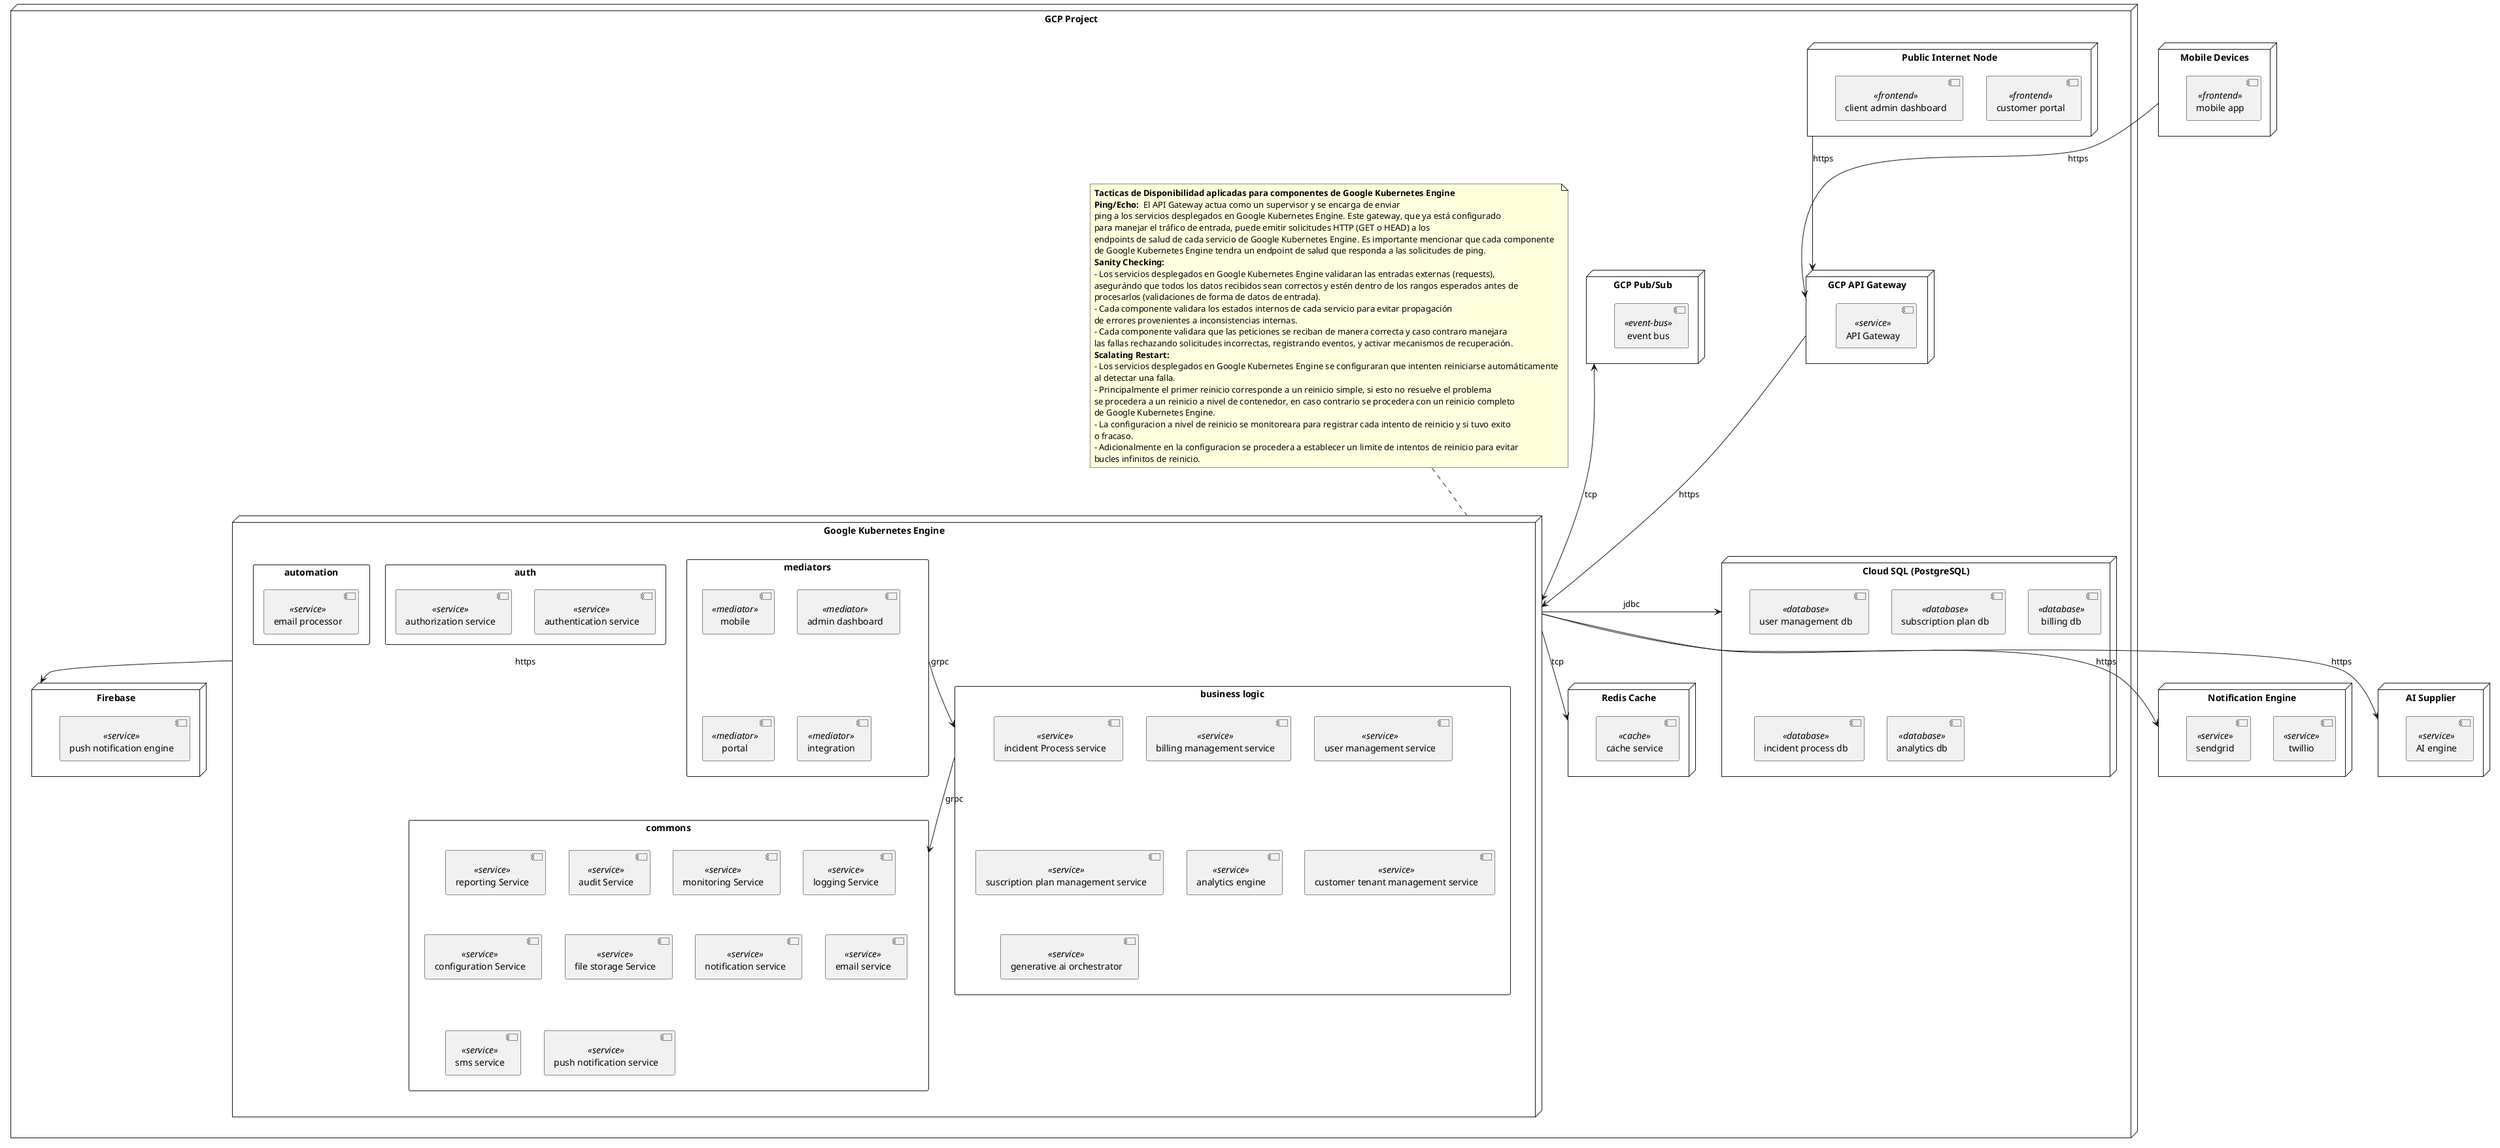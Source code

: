 @startuml deployment-diagram
skinparam packageStyle rectangle

node "GCP Project" {
    node "GCP API Gateway" {
        [API Gateway] <<service>>
    }

    node "Google Kubernetes Engine" {

        rectangle mediators {
            [mobile] <<mediator>>
            [admin dashboard] <<mediator>>
            [portal] <<mediator>>
            [integration] <<mediator>>
        }

        rectangle auth {
            [authentication service] <<service>>
            [authorization service] <<service>>
        }

        rectangle "business logic" {
            [incident Process service] <<service>>
            [billing management service] <<service>>
            [user management service] <<service>>
            [suscription plan management service] <<service>>
            [analytics engine] <<service>>
            [customer tenant management service] <<service>>
            [generative ai orchestrator] <<service>>
        }

        rectangle automation {
            [email processor] <<service>>
        }

        [mediators] -down-> [business logic] : grpc
        [business logic] -right-> [commons] : grpc

        rectangle commons {
            [reporting Service] <<service>>
            [audit Service] <<service>>
            [monitoring Service] <<service>>
            [logging Service] <<service>>
            [configuration Service] <<service>>
            [file storage Service] <<service>>

            [notification service] <<service>>
            [email service] <<service>>
            [sms service] <<service>>
            [push notification service] <<service>>
        }

        
        
    }

    note top of [Google Kubernetes Engine]
        **Tacticas de Disponibilidad aplicadas para componentes de Google Kubernetes Engine**
        **Ping/Echo: ** El API Gateway actua como un supervisor y se encarga de enviar
        ping a los servicios desplegados en Google Kubernetes Engine. Este gateway, que ya está configurado
        para manejar el tráfico de entrada, puede emitir solicitudes HTTP (GET o HEAD) a los
        endpoints de salud de cada servicio de Google Kubernetes Engine. Es importante mencionar que cada componente
        de Google Kubernetes Engine tendra un endpoint de salud que responda a las solicitudes de ping.
        **Sanity Checking: **
        - Los servicios desplegados en Google Kubernetes Engine validaran las entradas externas (requests),
        asegurándo que todos los datos recibidos sean correctos y estén dentro de los rangos esperados antes de
        procesarlos (validaciones de forma de datos de entrada).
        - Cada componente validara los estados internos de cada servicio para evitar propagación
        de errores provenientes a inconsistencias internas.
        - Cada componente validara que las peticiones se reciban de manera correcta y caso contraro manejara
        las fallas rechazando solicitudes incorrectas, registrando eventos, y activar mecanismos de recuperación.
        **Scalating Restart: **
        - Los servicios desplegados en Google Kubernetes Engine se configuraran que intenten reiniciarse automáticamente
        al detectar una falla.
        - Principalmente el primer reinicio corresponde a un reinicio simple, si esto no resuelve el problema
        se procedera a un reinicio a nivel de contenedor, en caso contrario se procedera con un reinicio completo
        de Google Kubernetes Engine.
        - La configuracion a nivel de reinicio se monitoreara para registrar cada intento de reinicio y si tuvo exito
        o fracaso.
        - Adicionalmente en la configuracion se procedera a establecer un limite de intentos de reinicio para evitar
        bucles infinitos de reinicio.
    end note

    node "Cloud SQL (PostgreSQL)" {
        [user management db] <<database>>
        [subscription plan db] <<database>>
        [billing db] <<database>>
        [incident process db] <<database>>

        [analytics db] <<database>>
    }

    node "Redis Cache" {
        [cache service] <<cache>>
    }
    
    node "Public Internet Node" {
        [customer portal] <<frontend>>
        [client admin dashboard] <<frontend>>
    }

    node "GCP Pub/Sub" {
        [event bus] <<event-bus>>
    }

    node "Firebase" {
        [push notification engine] <<service>>
    }
}

node "Mobile Devices" {
    [mobile app] <<frontend>>
}

node "Notification Engine" {
    [twillio] <<service>>
    [sendgrid] <<service>>
}

node "AI Supplier" {
        [AI engine] <<service>>
}

[Public Internet Node] -down-> [GCP API Gateway] : https
[Mobile Devices] -down-> [GCP API Gateway] : https

[GCP API Gateway] -down-> [Google Kubernetes Engine] : https
[Google Kubernetes Engine] -left-> [Cloud SQL (PostgreSQL)] : jdbc
[Google Kubernetes Engine] -down-> [Redis Cache] : tcp
[Google Kubernetes Engine] <-up-> [GCP Pub/Sub] : tcp
[Google Kubernetes Engine] -down-> [Firebase] : https
[Google Kubernetes Engine] -down-> [Notification Engine] : https

[Google Kubernetes Engine] -down-> [AI Supplier] : https



@enduml

